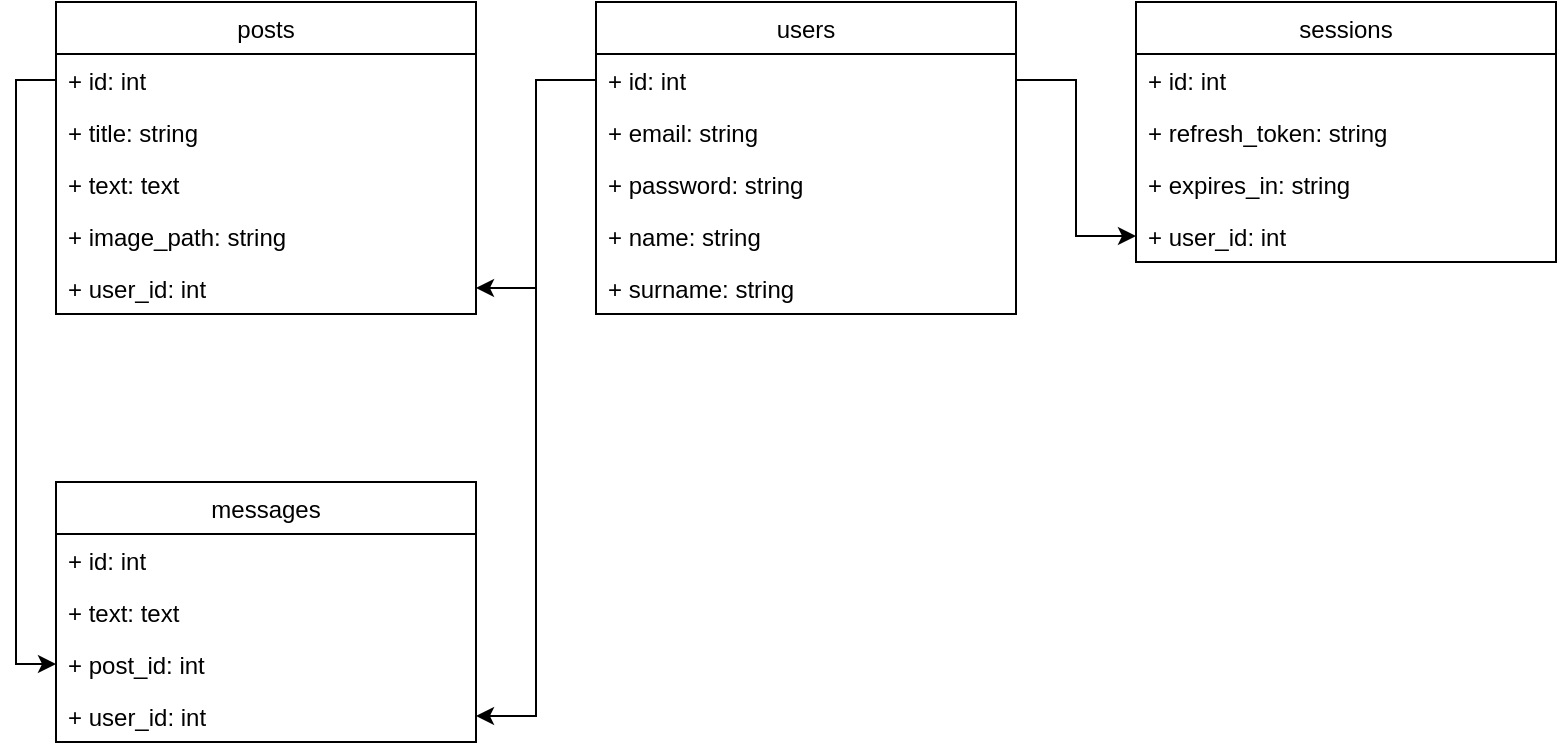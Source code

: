 <mxfile version="12.5.6" type="device"><diagram name="Page-1" id="c4acf3e9-155e-7222-9cf6-157b1a14988f"><mxGraphModel dx="1422" dy="794" grid="1" gridSize="10" guides="1" tooltips="1" connect="1" arrows="1" fold="1" page="1" pageScale="1" pageWidth="850" pageHeight="1100" background="#ffffff" math="0" shadow="0"><root><mxCell id="0"/><mxCell id="1" parent="0"/><mxCell id="CisENDCPKfKX_9-WWkeY-1" value="posts" style="swimlane;fontStyle=0;childLayout=stackLayout;horizontal=1;startSize=26;fillColor=none;horizontalStack=0;resizeParent=1;resizeParentMax=0;resizeLast=0;collapsible=1;marginBottom=0;" vertex="1" parent="1"><mxGeometry x="80" y="80" width="210" height="156" as="geometry"/></mxCell><mxCell id="CisENDCPKfKX_9-WWkeY-13" value="+ id: int" style="text;strokeColor=none;fillColor=none;align=left;verticalAlign=top;spacingLeft=4;spacingRight=4;overflow=hidden;rotatable=0;points=[[0,0.5],[1,0.5]];portConstraint=eastwest;" vertex="1" parent="CisENDCPKfKX_9-WWkeY-1"><mxGeometry y="26" width="210" height="26" as="geometry"/></mxCell><mxCell id="CisENDCPKfKX_9-WWkeY-2" value="+ title: string" style="text;strokeColor=none;fillColor=none;align=left;verticalAlign=top;spacingLeft=4;spacingRight=4;overflow=hidden;rotatable=0;points=[[0,0.5],[1,0.5]];portConstraint=eastwest;" vertex="1" parent="CisENDCPKfKX_9-WWkeY-1"><mxGeometry y="52" width="210" height="26" as="geometry"/></mxCell><mxCell id="CisENDCPKfKX_9-WWkeY-3" value="+ text: text" style="text;strokeColor=none;fillColor=none;align=left;verticalAlign=top;spacingLeft=4;spacingRight=4;overflow=hidden;rotatable=0;points=[[0,0.5],[1,0.5]];portConstraint=eastwest;" vertex="1" parent="CisENDCPKfKX_9-WWkeY-1"><mxGeometry y="78" width="210" height="26" as="geometry"/></mxCell><mxCell id="CisENDCPKfKX_9-WWkeY-4" value="+ image_path: string" style="text;strokeColor=none;fillColor=none;align=left;verticalAlign=top;spacingLeft=4;spacingRight=4;overflow=hidden;rotatable=0;points=[[0,0.5],[1,0.5]];portConstraint=eastwest;" vertex="1" parent="CisENDCPKfKX_9-WWkeY-1"><mxGeometry y="104" width="210" height="26" as="geometry"/></mxCell><mxCell id="CisENDCPKfKX_9-WWkeY-5" value="+ user_id: int" style="text;strokeColor=none;fillColor=none;align=left;verticalAlign=top;spacingLeft=4;spacingRight=4;overflow=hidden;rotatable=0;points=[[0,0.5],[1,0.5]];portConstraint=eastwest;" vertex="1" parent="CisENDCPKfKX_9-WWkeY-1"><mxGeometry y="130" width="210" height="26" as="geometry"/></mxCell><mxCell id="CisENDCPKfKX_9-WWkeY-6" value="users" style="swimlane;fontStyle=0;childLayout=stackLayout;horizontal=1;startSize=26;fillColor=none;horizontalStack=0;resizeParent=1;resizeParentMax=0;resizeLast=0;collapsible=1;marginBottom=0;" vertex="1" parent="1"><mxGeometry x="350" y="80" width="210" height="156" as="geometry"/></mxCell><mxCell id="CisENDCPKfKX_9-WWkeY-12" value="+ id: int" style="text;strokeColor=none;fillColor=none;align=left;verticalAlign=top;spacingLeft=4;spacingRight=4;overflow=hidden;rotatable=0;points=[[0,0.5],[1,0.5]];portConstraint=eastwest;" vertex="1" parent="CisENDCPKfKX_9-WWkeY-6"><mxGeometry y="26" width="210" height="26" as="geometry"/></mxCell><mxCell id="CisENDCPKfKX_9-WWkeY-7" value="+ email: string" style="text;strokeColor=none;fillColor=none;align=left;verticalAlign=top;spacingLeft=4;spacingRight=4;overflow=hidden;rotatable=0;points=[[0,0.5],[1,0.5]];portConstraint=eastwest;" vertex="1" parent="CisENDCPKfKX_9-WWkeY-6"><mxGeometry y="52" width="210" height="26" as="geometry"/></mxCell><mxCell id="CisENDCPKfKX_9-WWkeY-11" value="+ password: string" style="text;strokeColor=none;fillColor=none;align=left;verticalAlign=top;spacingLeft=4;spacingRight=4;overflow=hidden;rotatable=0;points=[[0,0.5],[1,0.5]];portConstraint=eastwest;" vertex="1" parent="CisENDCPKfKX_9-WWkeY-6"><mxGeometry y="78" width="210" height="26" as="geometry"/></mxCell><mxCell id="CisENDCPKfKX_9-WWkeY-8" value="+ name: string" style="text;strokeColor=none;fillColor=none;align=left;verticalAlign=top;spacingLeft=4;spacingRight=4;overflow=hidden;rotatable=0;points=[[0,0.5],[1,0.5]];portConstraint=eastwest;" vertex="1" parent="CisENDCPKfKX_9-WWkeY-6"><mxGeometry y="104" width="210" height="26" as="geometry"/></mxCell><mxCell id="CisENDCPKfKX_9-WWkeY-9" value="+ surname: string" style="text;strokeColor=none;fillColor=none;align=left;verticalAlign=top;spacingLeft=4;spacingRight=4;overflow=hidden;rotatable=0;points=[[0,0.5],[1,0.5]];portConstraint=eastwest;" vertex="1" parent="CisENDCPKfKX_9-WWkeY-6"><mxGeometry y="130" width="210" height="26" as="geometry"/></mxCell><mxCell id="CisENDCPKfKX_9-WWkeY-20" value="messages" style="swimlane;fontStyle=0;childLayout=stackLayout;horizontal=1;startSize=26;fillColor=none;horizontalStack=0;resizeParent=1;resizeParentMax=0;resizeLast=0;collapsible=1;marginBottom=0;" vertex="1" parent="1"><mxGeometry x="80" y="320" width="210" height="130" as="geometry"/></mxCell><mxCell id="CisENDCPKfKX_9-WWkeY-21" value="+ id: int" style="text;strokeColor=none;fillColor=none;align=left;verticalAlign=top;spacingLeft=4;spacingRight=4;overflow=hidden;rotatable=0;points=[[0,0.5],[1,0.5]];portConstraint=eastwest;" vertex="1" parent="CisENDCPKfKX_9-WWkeY-20"><mxGeometry y="26" width="210" height="26" as="geometry"/></mxCell><mxCell id="CisENDCPKfKX_9-WWkeY-23" value="+ text: text" style="text;strokeColor=none;fillColor=none;align=left;verticalAlign=top;spacingLeft=4;spacingRight=4;overflow=hidden;rotatable=0;points=[[0,0.5],[1,0.5]];portConstraint=eastwest;" vertex="1" parent="CisENDCPKfKX_9-WWkeY-20"><mxGeometry y="52" width="210" height="26" as="geometry"/></mxCell><mxCell id="CisENDCPKfKX_9-WWkeY-25" value="+ post_id: int" style="text;strokeColor=none;fillColor=none;align=left;verticalAlign=top;spacingLeft=4;spacingRight=4;overflow=hidden;rotatable=0;points=[[0,0.5],[1,0.5]];portConstraint=eastwest;" vertex="1" parent="CisENDCPKfKX_9-WWkeY-20"><mxGeometry y="78" width="210" height="26" as="geometry"/></mxCell><mxCell id="CisENDCPKfKX_9-WWkeY-33" value="+ user_id: int" style="text;strokeColor=none;fillColor=none;align=left;verticalAlign=top;spacingLeft=4;spacingRight=4;overflow=hidden;rotatable=0;points=[[0,0.5],[1,0.5]];portConstraint=eastwest;" vertex="1" parent="CisENDCPKfKX_9-WWkeY-20"><mxGeometry y="104" width="210" height="26" as="geometry"/></mxCell><mxCell id="CisENDCPKfKX_9-WWkeY-26" value="sessions" style="swimlane;fontStyle=0;childLayout=stackLayout;horizontal=1;startSize=26;fillColor=none;horizontalStack=0;resizeParent=1;resizeParentMax=0;resizeLast=0;collapsible=1;marginBottom=0;" vertex="1" parent="1"><mxGeometry x="620" y="80" width="210" height="130" as="geometry"/></mxCell><mxCell id="CisENDCPKfKX_9-WWkeY-27" value="+ id: int" style="text;strokeColor=none;fillColor=none;align=left;verticalAlign=top;spacingLeft=4;spacingRight=4;overflow=hidden;rotatable=0;points=[[0,0.5],[1,0.5]];portConstraint=eastwest;" vertex="1" parent="CisENDCPKfKX_9-WWkeY-26"><mxGeometry y="26" width="210" height="26" as="geometry"/></mxCell><mxCell id="CisENDCPKfKX_9-WWkeY-28" value="+ refresh_token: string" style="text;strokeColor=none;fillColor=none;align=left;verticalAlign=top;spacingLeft=4;spacingRight=4;overflow=hidden;rotatable=0;points=[[0,0.5],[1,0.5]];portConstraint=eastwest;" vertex="1" parent="CisENDCPKfKX_9-WWkeY-26"><mxGeometry y="52" width="210" height="26" as="geometry"/></mxCell><mxCell id="CisENDCPKfKX_9-WWkeY-29" value="+ expires_in: string" style="text;strokeColor=none;fillColor=none;align=left;verticalAlign=top;spacingLeft=4;spacingRight=4;overflow=hidden;rotatable=0;points=[[0,0.5],[1,0.5]];portConstraint=eastwest;" vertex="1" parent="CisENDCPKfKX_9-WWkeY-26"><mxGeometry y="78" width="210" height="26" as="geometry"/></mxCell><mxCell id="CisENDCPKfKX_9-WWkeY-31" value="+ user_id: int" style="text;strokeColor=none;fillColor=none;align=left;verticalAlign=top;spacingLeft=4;spacingRight=4;overflow=hidden;rotatable=0;points=[[0,0.5],[1,0.5]];portConstraint=eastwest;" vertex="1" parent="CisENDCPKfKX_9-WWkeY-26"><mxGeometry y="104" width="210" height="26" as="geometry"/></mxCell><mxCell id="CisENDCPKfKX_9-WWkeY-35" style="edgeStyle=orthogonalEdgeStyle;rounded=0;orthogonalLoop=1;jettySize=auto;html=1;" edge="1" parent="1" source="CisENDCPKfKX_9-WWkeY-12" target="CisENDCPKfKX_9-WWkeY-31"><mxGeometry relative="1" as="geometry"/></mxCell><mxCell id="CisENDCPKfKX_9-WWkeY-36" style="edgeStyle=orthogonalEdgeStyle;rounded=0;orthogonalLoop=1;jettySize=auto;html=1;" edge="1" parent="1" source="CisENDCPKfKX_9-WWkeY-12" target="CisENDCPKfKX_9-WWkeY-5"><mxGeometry relative="1" as="geometry"/></mxCell><mxCell id="CisENDCPKfKX_9-WWkeY-37" style="edgeStyle=orthogonalEdgeStyle;rounded=0;orthogonalLoop=1;jettySize=auto;html=1;" edge="1" parent="1" source="CisENDCPKfKX_9-WWkeY-12" target="CisENDCPKfKX_9-WWkeY-33"><mxGeometry relative="1" as="geometry"/></mxCell><mxCell id="CisENDCPKfKX_9-WWkeY-39" style="edgeStyle=orthogonalEdgeStyle;rounded=0;orthogonalLoop=1;jettySize=auto;html=1;entryX=0;entryY=0.5;entryDx=0;entryDy=0;" edge="1" parent="1" source="CisENDCPKfKX_9-WWkeY-13" target="CisENDCPKfKX_9-WWkeY-25"><mxGeometry relative="1" as="geometry"/></mxCell></root></mxGraphModel></diagram></mxfile>